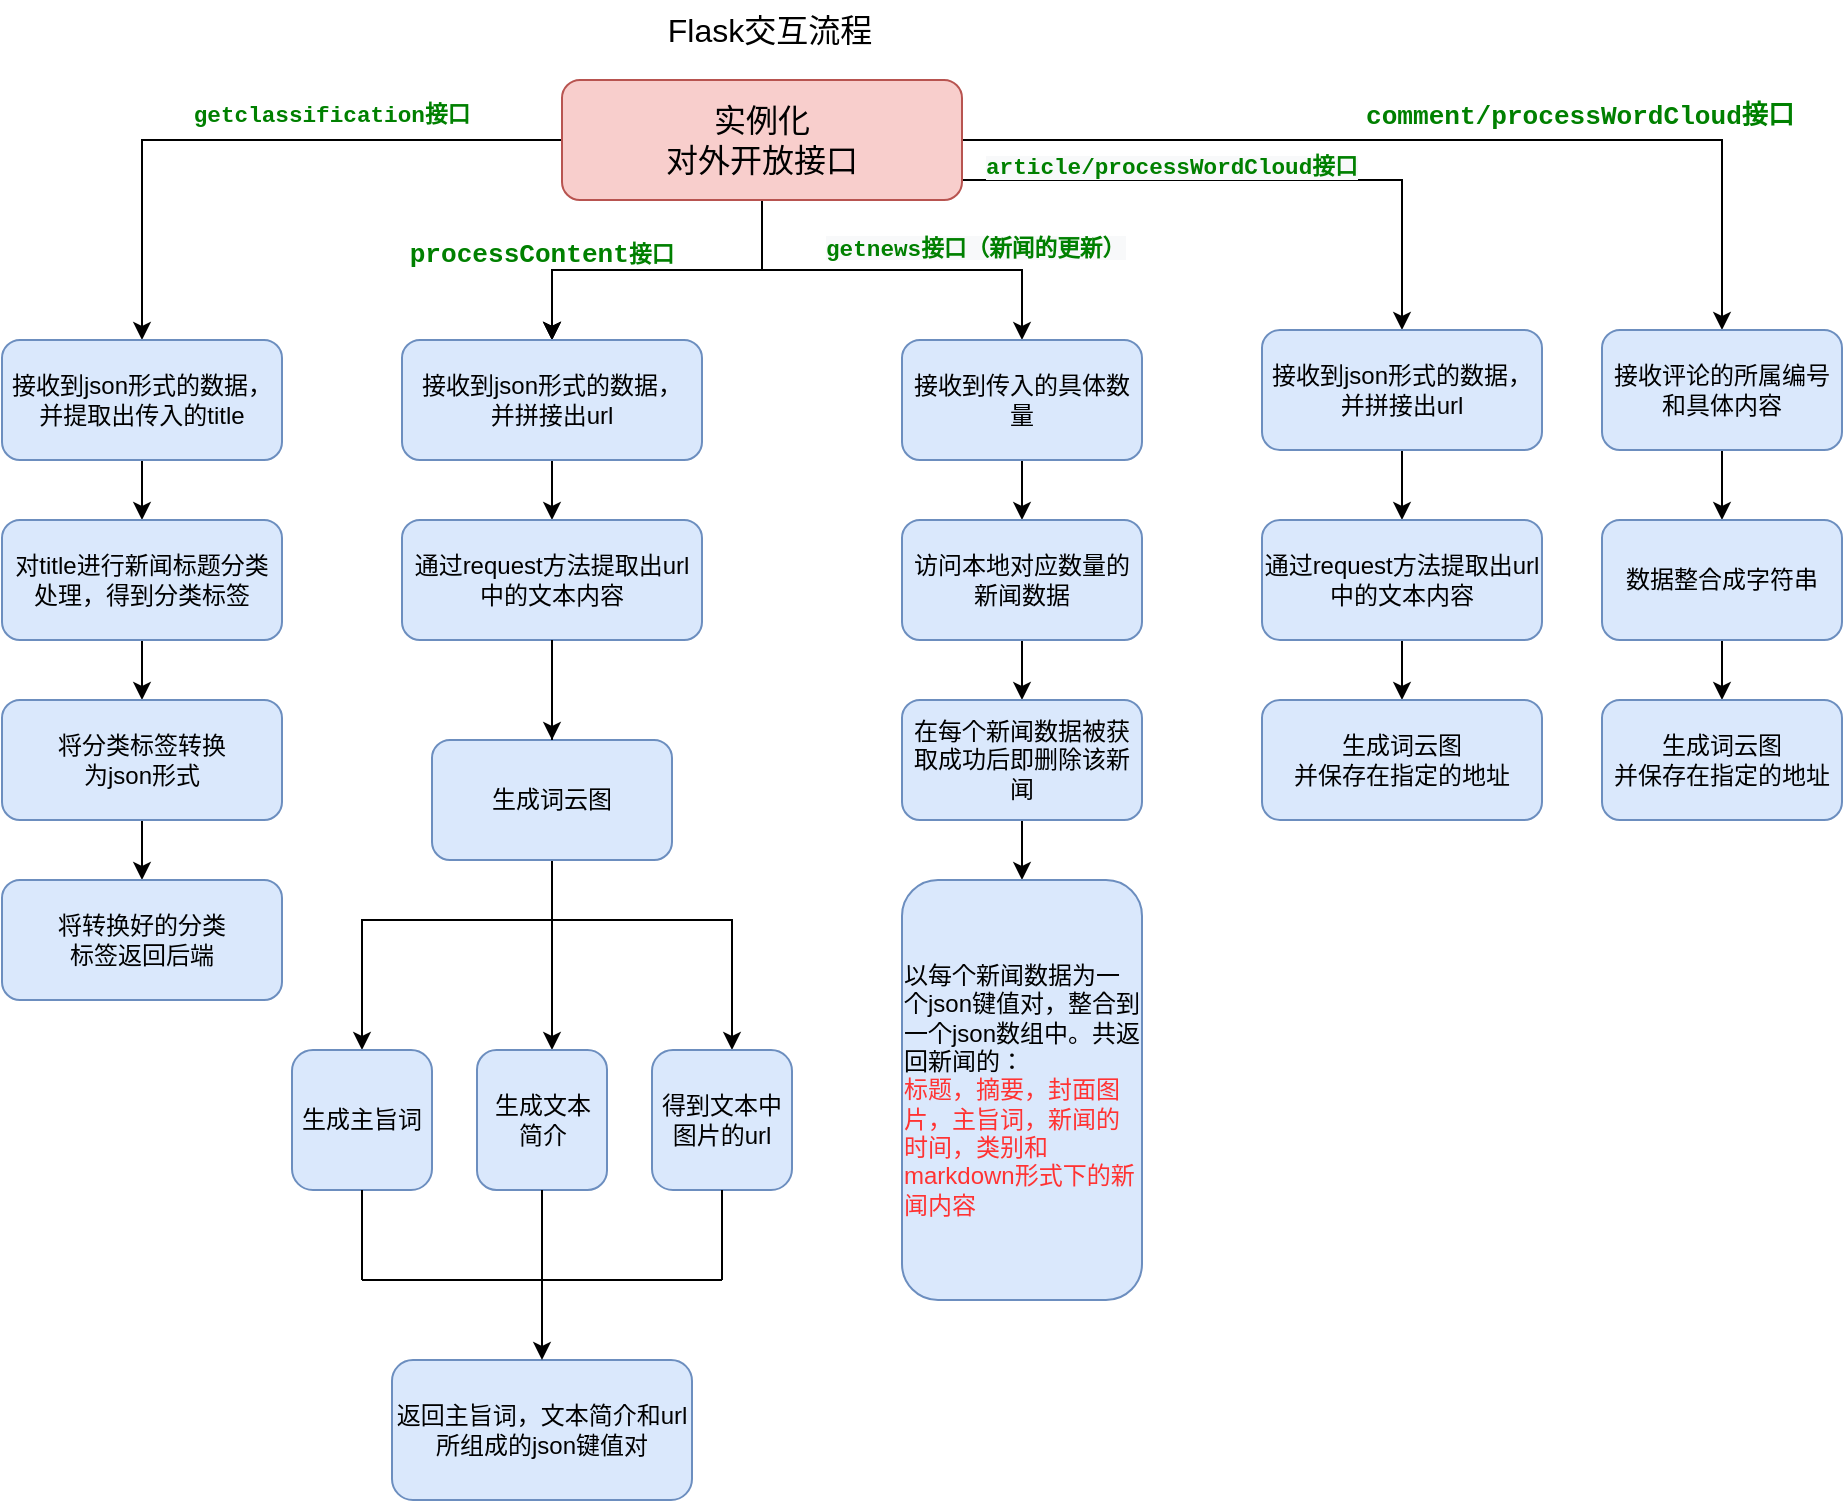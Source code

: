 <mxfile version="17.4.2" type="device"><diagram id="bKFQrSJcWVCsa9bZGzzz" name="第 1 页"><mxGraphModel dx="1597" dy="998" grid="1" gridSize="10" guides="1" tooltips="1" connect="1" arrows="1" fold="1" page="1" pageScale="1" pageWidth="827" pageHeight="1169" math="0" shadow="0"><root><mxCell id="0"/><mxCell id="1" parent="0"/><mxCell id="cqI17N9O5h9o28eUj9gx-5" value="" style="edgeStyle=orthogonalEdgeStyle;rounded=0;orthogonalLoop=1;jettySize=auto;html=1;fontSize=16;" parent="1" source="cqI17N9O5h9o28eUj9gx-1" target="cqI17N9O5h9o28eUj9gx-4" edge="1"><mxGeometry relative="1" as="geometry"/></mxCell><mxCell id="cqI17N9O5h9o28eUj9gx-7" value="" style="edgeStyle=orthogonalEdgeStyle;rounded=0;orthogonalLoop=1;jettySize=auto;html=1;fontSize=16;" parent="1" source="cqI17N9O5h9o28eUj9gx-1" target="cqI17N9O5h9o28eUj9gx-6" edge="1"><mxGeometry relative="1" as="geometry"/></mxCell><mxCell id="IZBUEInvr2xsDiZNJNlP-9" value="" style="edgeStyle=orthogonalEdgeStyle;rounded=0;orthogonalLoop=1;jettySize=auto;html=1;fontFamily=Courier New;fontColor=#008000;" parent="1" source="cqI17N9O5h9o28eUj9gx-1" target="cqI17N9O5h9o28eUj9gx-6" edge="1"><mxGeometry relative="1" as="geometry"/></mxCell><mxCell id="IZBUEInvr2xsDiZNJNlP-10" value="" style="edgeStyle=orthogonalEdgeStyle;rounded=0;orthogonalLoop=1;jettySize=auto;html=1;fontFamily=Courier New;fontColor=#008000;" parent="1" source="cqI17N9O5h9o28eUj9gx-1" target="cqI17N9O5h9o28eUj9gx-6" edge="1"><mxGeometry relative="1" as="geometry"/></mxCell><mxCell id="IZBUEInvr2xsDiZNJNlP-12" value="" style="edgeStyle=orthogonalEdgeStyle;rounded=0;orthogonalLoop=1;jettySize=auto;html=1;fontFamily=Courier New;fontColor=#008000;" parent="1" source="cqI17N9O5h9o28eUj9gx-1" target="IZBUEInvr2xsDiZNJNlP-11" edge="1"><mxGeometry relative="1" as="geometry"/></mxCell><mxCell id="IZBUEInvr2xsDiZNJNlP-16" value="" style="edgeStyle=orthogonalEdgeStyle;rounded=0;orthogonalLoop=1;jettySize=auto;html=1;fontFamily=Courier New;fontColor=#008000;" parent="1" source="cqI17N9O5h9o28eUj9gx-1" target="IZBUEInvr2xsDiZNJNlP-15" edge="1"><mxGeometry relative="1" as="geometry"><Array as="points"><mxPoint x="730" y="150"/></Array></mxGeometry></mxCell><mxCell id="aVjaf6uCHheSl8red9Ap-2" value="" style="edgeStyle=orthogonalEdgeStyle;rounded=0;orthogonalLoop=1;jettySize=auto;html=1;" edge="1" parent="1" source="cqI17N9O5h9o28eUj9gx-1" target="aVjaf6uCHheSl8red9Ap-1"><mxGeometry relative="1" as="geometry"/></mxCell><mxCell id="cqI17N9O5h9o28eUj9gx-1" value="&lt;font style=&quot;font-size: 16px&quot;&gt;实例化&lt;br&gt;对外开放接口&lt;/font&gt;" style="rounded=1;whiteSpace=wrap;html=1;fillColor=#f8cecc;strokeColor=#b85450;" parent="1" vertex="1"><mxGeometry x="310" y="100" width="200" height="60" as="geometry"/></mxCell><mxCell id="cqI17N9O5h9o28eUj9gx-17" value="" style="edgeStyle=orthogonalEdgeStyle;rounded=0;orthogonalLoop=1;jettySize=auto;html=1;fontSize=16;" parent="1" source="cqI17N9O5h9o28eUj9gx-4" target="cqI17N9O5h9o28eUj9gx-16" edge="1"><mxGeometry relative="1" as="geometry"/></mxCell><mxCell id="cqI17N9O5h9o28eUj9gx-4" value="接收到json形式的数据，并提取出传入的title" style="whiteSpace=wrap;html=1;rounded=1;fillColor=#dae8fc;strokeColor=#6c8ebf;" parent="1" vertex="1"><mxGeometry x="30" y="230" width="140" height="60" as="geometry"/></mxCell><mxCell id="cqI17N9O5h9o28eUj9gx-11" value="" style="edgeStyle=orthogonalEdgeStyle;rounded=0;orthogonalLoop=1;jettySize=auto;html=1;fontSize=16;" parent="1" source="cqI17N9O5h9o28eUj9gx-6" target="cqI17N9O5h9o28eUj9gx-10" edge="1"><mxGeometry relative="1" as="geometry"/></mxCell><mxCell id="cqI17N9O5h9o28eUj9gx-6" value="接收到json形式的数据，&lt;br&gt;并拼接出url" style="whiteSpace=wrap;html=1;rounded=1;fillColor=#dae8fc;strokeColor=#6c8ebf;" parent="1" vertex="1"><mxGeometry x="230" y="230" width="150" height="60" as="geometry"/></mxCell><mxCell id="cqI17N9O5h9o28eUj9gx-8" value="&lt;span lang=&quot;EN-US&quot; style=&quot;font-size: 8.5pt ; font-family: &amp;#34;courier new&amp;#34; ; color: green&quot;&gt;&lt;b&gt;getclassification接口&lt;/b&gt;&lt;/span&gt;" style="text;html=1;strokeColor=none;fillColor=none;align=center;verticalAlign=middle;whiteSpace=wrap;rounded=0;fontSize=16;" parent="1" vertex="1"><mxGeometry x="120" y="100" width="150" height="30" as="geometry"/></mxCell><mxCell id="cqI17N9O5h9o28eUj9gx-9" value="&lt;span style=&quot;font-size: 9.8pt ; background-color: rgb(255 , 255 , 255)&quot;&gt;&lt;font color=&quot;#008000&quot; face=&quot;Courier New&quot;&gt;&lt;b&gt;processContent&lt;/b&gt;&lt;/font&gt;&lt;/span&gt;&lt;b&gt;&lt;span lang=&quot;EN-US&quot; style=&quot;font-size: 8.5pt ; font-family: &amp;#34;courier new&amp;#34; ; color: green&quot;&gt;接口&lt;br&gt;&lt;br&gt;&lt;/span&gt;&lt;/b&gt;" style="text;html=1;strokeColor=none;fillColor=none;align=center;verticalAlign=middle;whiteSpace=wrap;rounded=0;fontSize=16;" parent="1" vertex="1"><mxGeometry x="230" y="180" width="140" height="30" as="geometry"/></mxCell><mxCell id="cqI17N9O5h9o28eUj9gx-13" value="" style="edgeStyle=orthogonalEdgeStyle;rounded=0;orthogonalLoop=1;jettySize=auto;html=1;fontSize=16;" parent="1" source="cqI17N9O5h9o28eUj9gx-10" target="cqI17N9O5h9o28eUj9gx-12" edge="1"><mxGeometry relative="1" as="geometry"><Array as="points"><mxPoint x="305" y="520"/><mxPoint x="210" y="520"/></Array></mxGeometry></mxCell><mxCell id="IZBUEInvr2xsDiZNJNlP-20" value="" style="edgeStyle=orthogonalEdgeStyle;rounded=0;orthogonalLoop=1;jettySize=auto;html=1;fontFamily=Courier New;fontColor=#008000;" parent="1" source="cqI17N9O5h9o28eUj9gx-10" target="IZBUEInvr2xsDiZNJNlP-19" edge="1"><mxGeometry relative="1" as="geometry"><Array as="points"><mxPoint x="305" y="620"/><mxPoint x="305" y="620"/></Array></mxGeometry></mxCell><mxCell id="IZBUEInvr2xsDiZNJNlP-22" value="" style="edgeStyle=orthogonalEdgeStyle;rounded=0;orthogonalLoop=1;jettySize=auto;html=1;fontFamily=Courier New;fontColor=#008000;startArrow=none;" parent="1" source="IZBUEInvr2xsDiZNJNlP-23" target="IZBUEInvr2xsDiZNJNlP-21" edge="1"><mxGeometry relative="1" as="geometry"><Array as="points"><mxPoint x="305" y="520"/><mxPoint x="395" y="520"/></Array></mxGeometry></mxCell><mxCell id="IZBUEInvr2xsDiZNJNlP-24" value="" style="edgeStyle=orthogonalEdgeStyle;rounded=0;orthogonalLoop=1;jettySize=auto;html=1;fontFamily=Courier New;fontColor=#008000;" parent="1" source="cqI17N9O5h9o28eUj9gx-10" target="IZBUEInvr2xsDiZNJNlP-23" edge="1"><mxGeometry relative="1" as="geometry"/></mxCell><mxCell id="cqI17N9O5h9o28eUj9gx-10" value="通过request方法提取出url中的文本内容" style="whiteSpace=wrap;html=1;fillColor=#dae8fc;strokeColor=#6c8ebf;rounded=1;" parent="1" vertex="1"><mxGeometry x="230" y="320" width="150" height="60" as="geometry"/></mxCell><mxCell id="cqI17N9O5h9o28eUj9gx-12" value="生成主旨词" style="whiteSpace=wrap;html=1;fillColor=#dae8fc;strokeColor=#6c8ebf;rounded=1;" parent="1" vertex="1"><mxGeometry x="175" y="585" width="70" height="70" as="geometry"/></mxCell><mxCell id="cqI17N9O5h9o28eUj9gx-14" value="返回主旨词，文本简介和url所组成的json键值对" style="whiteSpace=wrap;html=1;fillColor=#dae8fc;strokeColor=#6c8ebf;rounded=1;" parent="1" vertex="1"><mxGeometry x="225" y="740" width="150" height="70" as="geometry"/></mxCell><mxCell id="cqI17N9O5h9o28eUj9gx-19" value="" style="edgeStyle=orthogonalEdgeStyle;rounded=0;orthogonalLoop=1;jettySize=auto;html=1;fontSize=16;" parent="1" source="cqI17N9O5h9o28eUj9gx-16" target="cqI17N9O5h9o28eUj9gx-18" edge="1"><mxGeometry relative="1" as="geometry"/></mxCell><mxCell id="cqI17N9O5h9o28eUj9gx-16" value="对title进行新闻标题分类处理，得到分类标签" style="whiteSpace=wrap;html=1;fillColor=#dae8fc;strokeColor=#6c8ebf;rounded=1;" parent="1" vertex="1"><mxGeometry x="30" y="320" width="140" height="60" as="geometry"/></mxCell><mxCell id="cqI17N9O5h9o28eUj9gx-22" value="" style="edgeStyle=orthogonalEdgeStyle;rounded=0;orthogonalLoop=1;jettySize=auto;html=1;fontSize=16;" parent="1" source="cqI17N9O5h9o28eUj9gx-18" target="cqI17N9O5h9o28eUj9gx-21" edge="1"><mxGeometry relative="1" as="geometry"/></mxCell><mxCell id="cqI17N9O5h9o28eUj9gx-18" value="将分类标签转换&lt;br&gt;为json形式" style="whiteSpace=wrap;html=1;fillColor=#dae8fc;strokeColor=#6c8ebf;rounded=1;" parent="1" vertex="1"><mxGeometry x="30" y="410" width="140" height="60" as="geometry"/></mxCell><mxCell id="cqI17N9O5h9o28eUj9gx-20" value="Flask交互流程" style="text;html=1;strokeColor=none;fillColor=none;align=center;verticalAlign=middle;whiteSpace=wrap;rounded=0;fontSize=16;fontColor=#000000;" parent="1" vertex="1"><mxGeometry x="344" y="60" width="140" height="30" as="geometry"/></mxCell><mxCell id="cqI17N9O5h9o28eUj9gx-21" value="将转换好的分类&lt;br&gt;标签返回后端" style="whiteSpace=wrap;html=1;fillColor=#dae8fc;strokeColor=#6c8ebf;rounded=1;" parent="1" vertex="1"><mxGeometry x="30" y="500" width="140" height="60" as="geometry"/></mxCell><mxCell id="IZBUEInvr2xsDiZNJNlP-5" value="&lt;span style=&quot;color: rgb(0 , 128 , 0) ; font-size: 11.333px ; font-style: normal ; letter-spacing: normal ; text-align: center ; text-indent: 0px ; text-transform: none ; word-spacing: 0px ; background-color: rgb(248 , 249 , 250)&quot;&gt;&lt;font face=&quot;Courier New&quot;&gt;getnews&lt;/font&gt;接口（新闻的更新）&lt;/span&gt;" style="text;whiteSpace=wrap;html=1;fontFamily=Helvetica;fontColor=#008000;fontStyle=1" parent="1" vertex="1"><mxGeometry x="440" y="170" width="160" height="40" as="geometry"/></mxCell><mxCell id="IZBUEInvr2xsDiZNJNlP-34" value="" style="edgeStyle=orthogonalEdgeStyle;rounded=0;orthogonalLoop=1;jettySize=auto;html=1;fontFamily=Courier New;fontColor=#008000;" parent="1" source="IZBUEInvr2xsDiZNJNlP-11" target="IZBUEInvr2xsDiZNJNlP-33" edge="1"><mxGeometry relative="1" as="geometry"/></mxCell><mxCell id="IZBUEInvr2xsDiZNJNlP-11" value="接收到传入的具体数量" style="whiteSpace=wrap;html=1;fillColor=#dae8fc;strokeColor=#6c8ebf;rounded=1;" parent="1" vertex="1"><mxGeometry x="480" y="230" width="120" height="60" as="geometry"/></mxCell><mxCell id="IZBUEInvr2xsDiZNJNlP-40" value="" style="edgeStyle=orthogonalEdgeStyle;rounded=0;orthogonalLoop=1;jettySize=auto;html=1;fontFamily=Courier New;fontColor=#FF3333;" parent="1" source="IZBUEInvr2xsDiZNJNlP-15" target="IZBUEInvr2xsDiZNJNlP-39" edge="1"><mxGeometry relative="1" as="geometry"/></mxCell><mxCell id="IZBUEInvr2xsDiZNJNlP-15" value="&lt;span&gt;接收到json形式的数据，&lt;/span&gt;&lt;br&gt;&lt;span&gt;并拼接出url&lt;/span&gt;" style="whiteSpace=wrap;html=1;fillColor=#dae8fc;strokeColor=#6c8ebf;rounded=1;" parent="1" vertex="1"><mxGeometry x="660" y="225" width="140" height="60" as="geometry"/></mxCell><mxCell id="IZBUEInvr2xsDiZNJNlP-18" value="&lt;b style=&quot;color: rgb(0 , 128 , 0) ; font-family: &amp;#34;courier new&amp;#34; ; font-size: 11.333px ; font-style: normal ; letter-spacing: normal ; text-align: center ; text-indent: 0px ; text-transform: none ; word-spacing: 0px ; background-color: rgb(248 , 249 , 250)&quot;&gt;article/processWordCloud接口&lt;/b&gt;" style="text;whiteSpace=wrap;html=1;fontFamily=Courier New;fontColor=#008000;" parent="1" vertex="1"><mxGeometry x="520" y="130" width="200" height="30" as="geometry"/></mxCell><mxCell id="IZBUEInvr2xsDiZNJNlP-19" value="生成文本&lt;br&gt;简介" style="whiteSpace=wrap;html=1;fillColor=#dae8fc;strokeColor=#6c8ebf;rounded=1;" parent="1" vertex="1"><mxGeometry x="267.5" y="585" width="65" height="70" as="geometry"/></mxCell><mxCell id="IZBUEInvr2xsDiZNJNlP-21" value="得到文本中图片的url" style="whiteSpace=wrap;html=1;fillColor=#dae8fc;strokeColor=#6c8ebf;rounded=1;" parent="1" vertex="1"><mxGeometry x="355" y="585" width="70" height="70" as="geometry"/></mxCell><mxCell id="IZBUEInvr2xsDiZNJNlP-23" value="生成词云图" style="whiteSpace=wrap;html=1;fillColor=#dae8fc;strokeColor=#6c8ebf;rounded=1;" parent="1" vertex="1"><mxGeometry x="245" y="430" width="120" height="60" as="geometry"/></mxCell><mxCell id="IZBUEInvr2xsDiZNJNlP-26" value="" style="edgeStyle=orthogonalEdgeStyle;rounded=0;orthogonalLoop=1;jettySize=auto;html=1;fontFamily=Courier New;fontColor=#008000;endArrow=none;" parent="1" source="cqI17N9O5h9o28eUj9gx-10" target="IZBUEInvr2xsDiZNJNlP-23" edge="1"><mxGeometry relative="1" as="geometry"><mxPoint x="305.0" y="380" as="sourcePoint"/><mxPoint x="395.0" y="680" as="targetPoint"/></mxGeometry></mxCell><mxCell id="IZBUEInvr2xsDiZNJNlP-28" value="" style="endArrow=classic;html=1;rounded=0;fontFamily=Courier New;fontColor=#008000;entryX=0.5;entryY=0;entryDx=0;entryDy=0;" parent="1" target="cqI17N9O5h9o28eUj9gx-14" edge="1"><mxGeometry width="50" height="50" relative="1" as="geometry"><mxPoint x="300" y="700" as="sourcePoint"/><mxPoint x="470" y="640" as="targetPoint"/></mxGeometry></mxCell><mxCell id="IZBUEInvr2xsDiZNJNlP-29" value="" style="endArrow=none;html=1;rounded=0;fontFamily=Courier New;fontColor=#008000;entryX=0.5;entryY=1;entryDx=0;entryDy=0;" parent="1" target="cqI17N9O5h9o28eUj9gx-12" edge="1"><mxGeometry width="50" height="50" relative="1" as="geometry"><mxPoint x="210" y="700" as="sourcePoint"/><mxPoint x="470" y="550" as="targetPoint"/></mxGeometry></mxCell><mxCell id="IZBUEInvr2xsDiZNJNlP-30" value="" style="endArrow=none;html=1;rounded=0;fontFamily=Courier New;fontColor=#008000;" parent="1" edge="1"><mxGeometry width="50" height="50" relative="1" as="geometry"><mxPoint x="210" y="700" as="sourcePoint"/><mxPoint x="390" y="700" as="targetPoint"/></mxGeometry></mxCell><mxCell id="IZBUEInvr2xsDiZNJNlP-31" value="" style="endArrow=none;html=1;rounded=0;fontFamily=Courier New;fontColor=#008000;exitX=0.5;exitY=1;exitDx=0;exitDy=0;" parent="1" source="IZBUEInvr2xsDiZNJNlP-19" edge="1"><mxGeometry width="50" height="50" relative="1" as="geometry"><mxPoint x="420" y="600" as="sourcePoint"/><mxPoint x="300" y="700" as="targetPoint"/></mxGeometry></mxCell><mxCell id="IZBUEInvr2xsDiZNJNlP-32" value="" style="endArrow=none;html=1;rounded=0;fontFamily=Courier New;fontColor=#008000;exitX=0.5;exitY=1;exitDx=0;exitDy=0;" parent="1" source="IZBUEInvr2xsDiZNJNlP-21" edge="1"><mxGeometry width="50" height="50" relative="1" as="geometry"><mxPoint x="420" y="600" as="sourcePoint"/><mxPoint x="390" y="700" as="targetPoint"/></mxGeometry></mxCell><mxCell id="IZBUEInvr2xsDiZNJNlP-36" value="" style="edgeStyle=orthogonalEdgeStyle;rounded=0;orthogonalLoop=1;jettySize=auto;html=1;fontFamily=Courier New;fontColor=#008000;" parent="1" source="IZBUEInvr2xsDiZNJNlP-33" target="IZBUEInvr2xsDiZNJNlP-35" edge="1"><mxGeometry relative="1" as="geometry"/></mxCell><mxCell id="IZBUEInvr2xsDiZNJNlP-33" value="访问本地对应数量的新闻数据" style="whiteSpace=wrap;html=1;fillColor=#dae8fc;strokeColor=#6c8ebf;rounded=1;" parent="1" vertex="1"><mxGeometry x="480" y="320" width="120" height="60" as="geometry"/></mxCell><mxCell id="IZBUEInvr2xsDiZNJNlP-38" value="" style="edgeStyle=orthogonalEdgeStyle;rounded=0;orthogonalLoop=1;jettySize=auto;html=1;fontFamily=Courier New;fontColor=#008000;" parent="1" source="IZBUEInvr2xsDiZNJNlP-35" target="IZBUEInvr2xsDiZNJNlP-37" edge="1"><mxGeometry relative="1" as="geometry"/></mxCell><mxCell id="IZBUEInvr2xsDiZNJNlP-35" value="在每个新闻数据被获取成功后即删除该新闻" style="whiteSpace=wrap;html=1;fillColor=#dae8fc;strokeColor=#6c8ebf;rounded=1;" parent="1" vertex="1"><mxGeometry x="480" y="410" width="120" height="60" as="geometry"/></mxCell><mxCell id="IZBUEInvr2xsDiZNJNlP-37" value="&lt;div style=&quot;text-align: left&quot;&gt;&lt;span&gt;以每个新闻数据为一个json键值对，整合到一个json数组中。共返回新闻的：&lt;/span&gt;&lt;/div&gt;&lt;div style=&quot;text-align: left&quot;&gt;&lt;span&gt;&lt;font color=&quot;#ff3333&quot;&gt;标题，摘要，封面图片，主旨词，新闻的时间，类别和markdown形式下的新闻内容&lt;/font&gt;&lt;/span&gt;&lt;/div&gt;" style="whiteSpace=wrap;html=1;fillColor=#dae8fc;strokeColor=#6c8ebf;rounded=1;align=center;" parent="1" vertex="1"><mxGeometry x="480" y="500" width="120" height="210" as="geometry"/></mxCell><mxCell id="IZBUEInvr2xsDiZNJNlP-42" value="" style="edgeStyle=orthogonalEdgeStyle;rounded=0;orthogonalLoop=1;jettySize=auto;html=1;fontFamily=Courier New;fontColor=#FF3333;" parent="1" source="IZBUEInvr2xsDiZNJNlP-39" target="IZBUEInvr2xsDiZNJNlP-41" edge="1"><mxGeometry relative="1" as="geometry"/></mxCell><mxCell id="IZBUEInvr2xsDiZNJNlP-39" value="&lt;span&gt;通过request方法提取出url中的文本内容&lt;/span&gt;" style="whiteSpace=wrap;html=1;fillColor=#dae8fc;strokeColor=#6c8ebf;rounded=1;" parent="1" vertex="1"><mxGeometry x="660" y="320" width="140" height="60" as="geometry"/></mxCell><mxCell id="IZBUEInvr2xsDiZNJNlP-41" value="&lt;span&gt;生成词云图&lt;br&gt;并保存在指定的地址&lt;br&gt;&lt;/span&gt;" style="whiteSpace=wrap;html=1;fillColor=#dae8fc;strokeColor=#6c8ebf;rounded=1;" parent="1" vertex="1"><mxGeometry x="660" y="410" width="140" height="60" as="geometry"/></mxCell><mxCell id="aVjaf6uCHheSl8red9Ap-5" value="" style="edgeStyle=orthogonalEdgeStyle;rounded=0;orthogonalLoop=1;jettySize=auto;html=1;fontFamily=Courier New;" edge="1" parent="1" source="aVjaf6uCHheSl8red9Ap-1" target="aVjaf6uCHheSl8red9Ap-4"><mxGeometry relative="1" as="geometry"/></mxCell><mxCell id="aVjaf6uCHheSl8red9Ap-1" value="接收评论的所属编号和具体内容" style="whiteSpace=wrap;html=1;fillColor=#dae8fc;strokeColor=#6c8ebf;rounded=1;" vertex="1" parent="1"><mxGeometry x="830" y="225" width="120" height="60" as="geometry"/></mxCell><mxCell id="aVjaf6uCHheSl8red9Ap-3" value="&lt;pre style=&quot;background-color: rgb(255 , 255 , 255) ; color: rgb(0 , 0 , 0) ; font-size: 9.8pt&quot;&gt;&lt;span style=&quot;color: rgb(0 , 128 , 0) ; font-weight: bold&quot;&gt;&lt;font face=&quot;Courier New&quot;&gt;comment/processWordCloud接口&lt;/font&gt;&lt;/span&gt;&lt;/pre&gt;" style="text;whiteSpace=wrap;html=1;" vertex="1" parent="1"><mxGeometry x="710" y="90" width="200" height="60" as="geometry"/></mxCell><mxCell id="aVjaf6uCHheSl8red9Ap-7" value="" style="edgeStyle=orthogonalEdgeStyle;rounded=0;orthogonalLoop=1;jettySize=auto;html=1;fontFamily=Courier New;" edge="1" parent="1" source="aVjaf6uCHheSl8red9Ap-4" target="aVjaf6uCHheSl8red9Ap-6"><mxGeometry relative="1" as="geometry"/></mxCell><mxCell id="aVjaf6uCHheSl8red9Ap-4" value="数据整合成字符串" style="whiteSpace=wrap;html=1;fillColor=#dae8fc;strokeColor=#6c8ebf;rounded=1;" vertex="1" parent="1"><mxGeometry x="830" y="320" width="120" height="60" as="geometry"/></mxCell><mxCell id="aVjaf6uCHheSl8red9Ap-6" value="生成词云图&lt;br&gt;并保存在指定的地址" style="whiteSpace=wrap;html=1;fillColor=#dae8fc;strokeColor=#6c8ebf;rounded=1;" vertex="1" parent="1"><mxGeometry x="830" y="410" width="120" height="60" as="geometry"/></mxCell></root></mxGraphModel></diagram></mxfile>